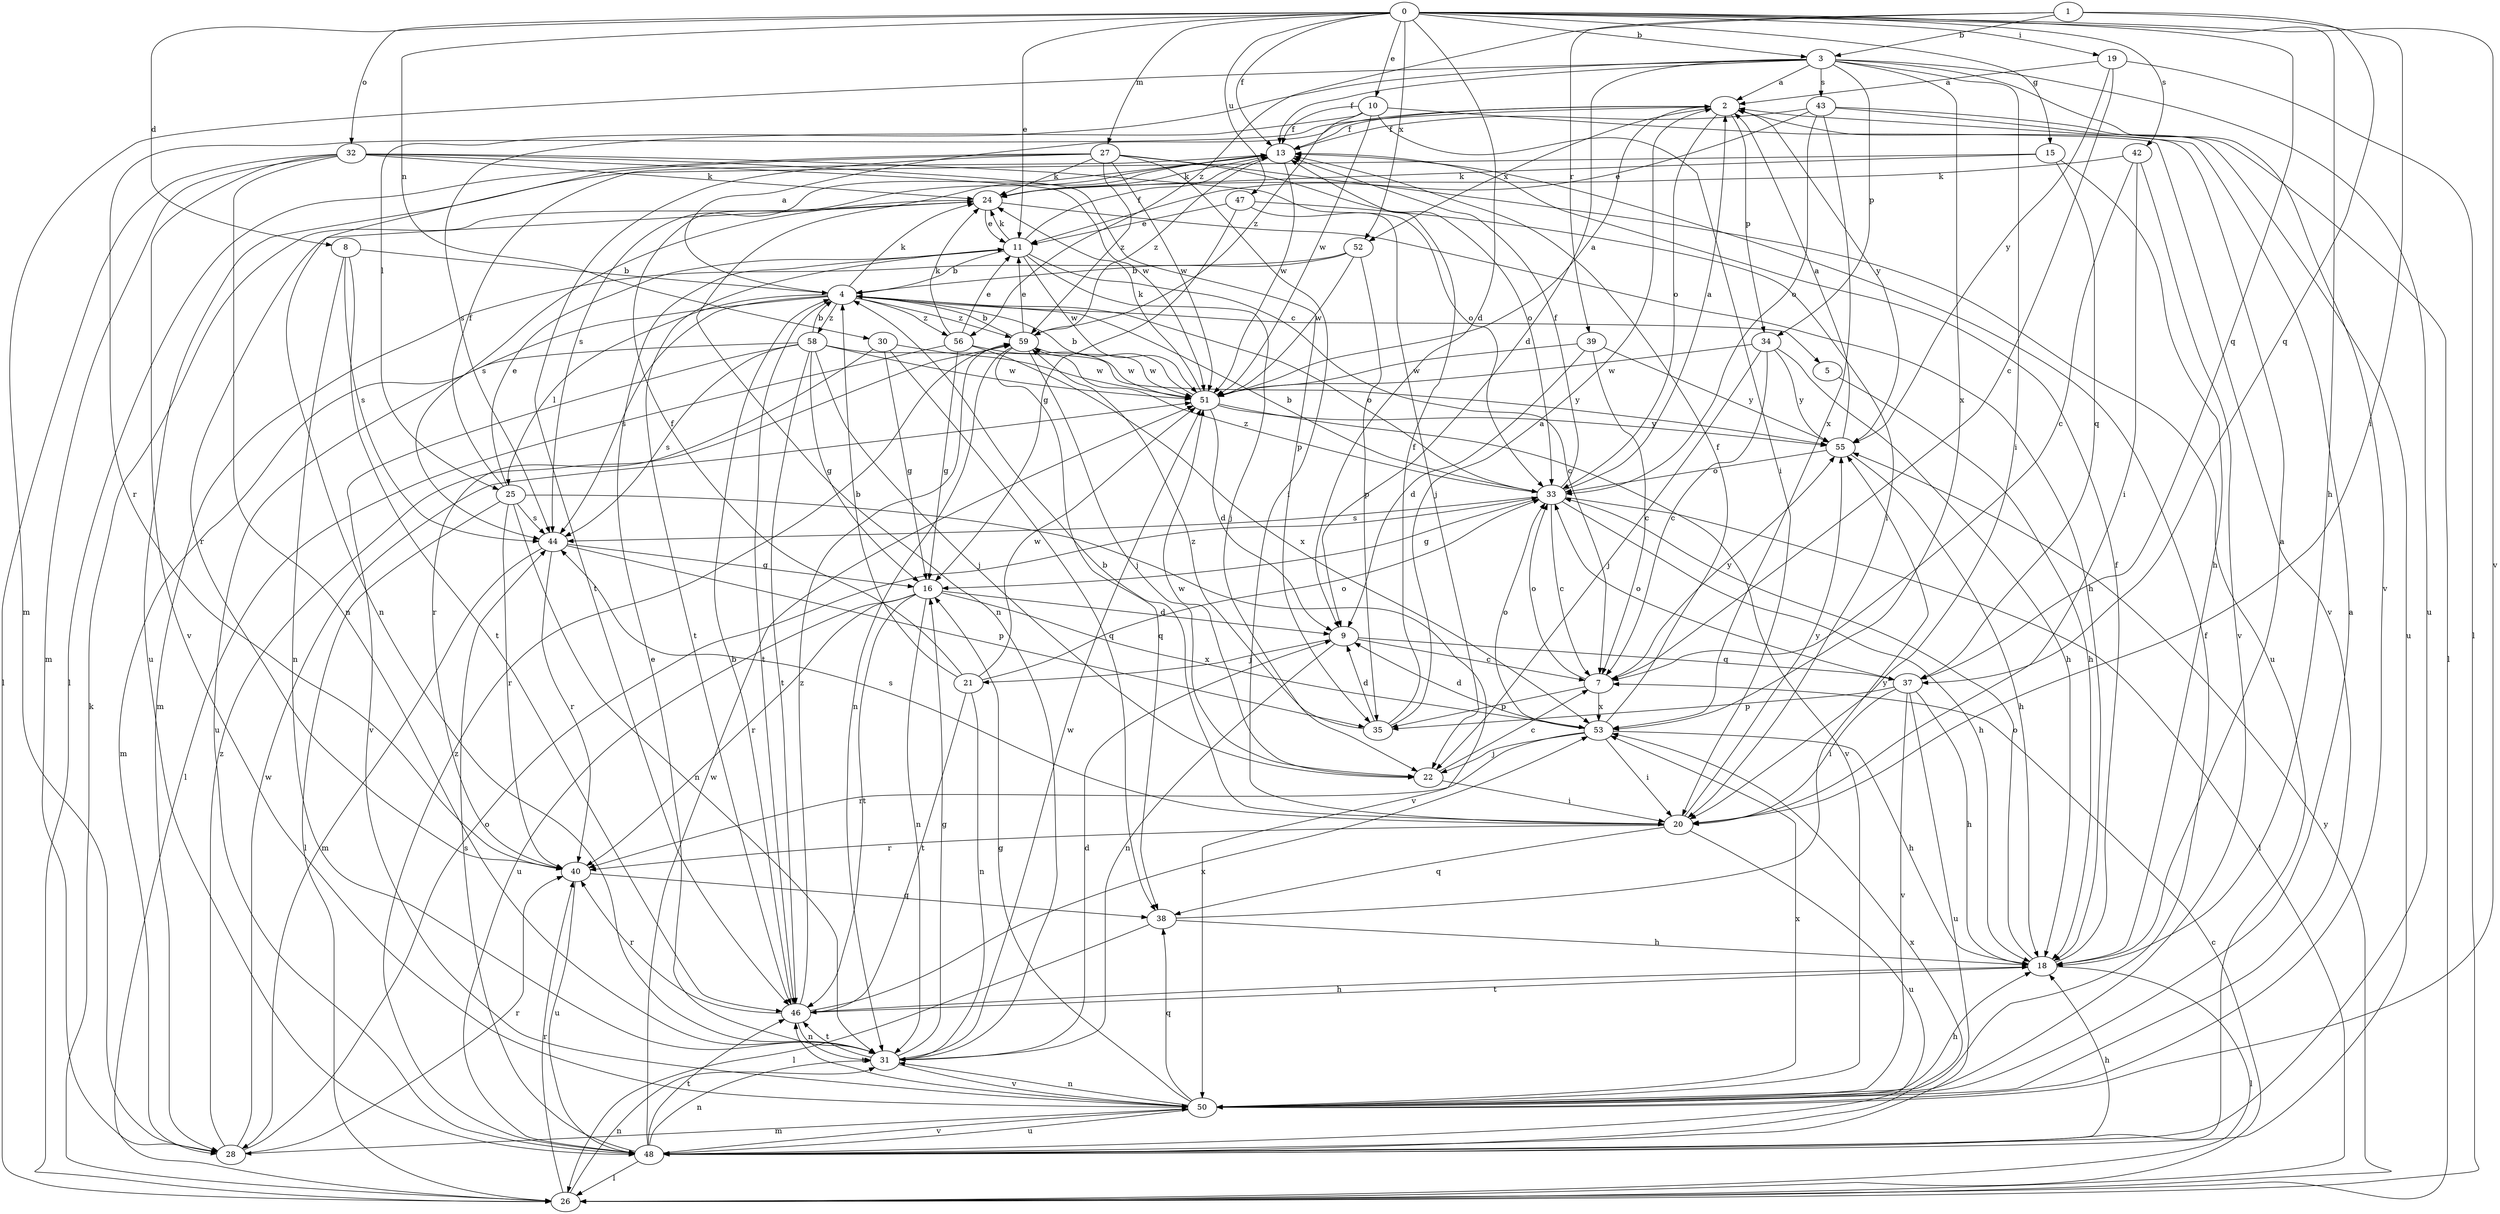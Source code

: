strict digraph  {
0;
1;
2;
3;
4;
5;
7;
8;
9;
10;
11;
13;
15;
16;
18;
19;
20;
21;
22;
24;
25;
26;
27;
28;
30;
31;
32;
33;
34;
35;
37;
38;
39;
40;
42;
43;
44;
46;
47;
48;
50;
51;
52;
53;
55;
56;
58;
59;
0 -> 3  [label=b];
0 -> 8  [label=d];
0 -> 9  [label=d];
0 -> 10  [label=e];
0 -> 11  [label=e];
0 -> 13  [label=f];
0 -> 15  [label=g];
0 -> 18  [label=h];
0 -> 19  [label=i];
0 -> 27  [label=m];
0 -> 30  [label=n];
0 -> 32  [label=o];
0 -> 37  [label=q];
0 -> 42  [label=s];
0 -> 47  [label=u];
0 -> 50  [label=v];
0 -> 52  [label=x];
1 -> 3  [label=b];
1 -> 20  [label=i];
1 -> 37  [label=q];
1 -> 39  [label=r];
1 -> 56  [label=z];
2 -> 13  [label=f];
2 -> 33  [label=o];
2 -> 34  [label=p];
2 -> 40  [label=r];
2 -> 52  [label=x];
2 -> 55  [label=y];
3 -> 2  [label=a];
3 -> 9  [label=d];
3 -> 13  [label=f];
3 -> 20  [label=i];
3 -> 25  [label=l];
3 -> 28  [label=m];
3 -> 34  [label=p];
3 -> 43  [label=s];
3 -> 48  [label=u];
3 -> 50  [label=v];
3 -> 53  [label=x];
4 -> 2  [label=a];
4 -> 5  [label=c];
4 -> 24  [label=k];
4 -> 25  [label=l];
4 -> 33  [label=o];
4 -> 44  [label=s];
4 -> 46  [label=t];
4 -> 48  [label=u];
4 -> 56  [label=z];
4 -> 58  [label=z];
4 -> 59  [label=z];
5 -> 18  [label=h];
7 -> 33  [label=o];
7 -> 35  [label=p];
7 -> 53  [label=x];
7 -> 55  [label=y];
8 -> 4  [label=b];
8 -> 31  [label=n];
8 -> 44  [label=s];
8 -> 46  [label=t];
9 -> 7  [label=c];
9 -> 21  [label=j];
9 -> 31  [label=n];
9 -> 37  [label=q];
10 -> 13  [label=f];
10 -> 20  [label=i];
10 -> 44  [label=s];
10 -> 50  [label=v];
10 -> 51  [label=w];
10 -> 59  [label=z];
11 -> 4  [label=b];
11 -> 7  [label=c];
11 -> 13  [label=f];
11 -> 22  [label=j];
11 -> 24  [label=k];
11 -> 46  [label=t];
11 -> 51  [label=w];
13 -> 24  [label=k];
13 -> 31  [label=n];
13 -> 44  [label=s];
13 -> 51  [label=w];
13 -> 59  [label=z];
15 -> 18  [label=h];
15 -> 24  [label=k];
15 -> 37  [label=q];
15 -> 48  [label=u];
16 -> 9  [label=d];
16 -> 31  [label=n];
16 -> 40  [label=r];
16 -> 46  [label=t];
16 -> 48  [label=u];
16 -> 53  [label=x];
18 -> 2  [label=a];
18 -> 13  [label=f];
18 -> 26  [label=l];
18 -> 33  [label=o];
18 -> 46  [label=t];
19 -> 2  [label=a];
19 -> 7  [label=c];
19 -> 26  [label=l];
19 -> 55  [label=y];
20 -> 4  [label=b];
20 -> 38  [label=q];
20 -> 40  [label=r];
20 -> 44  [label=s];
20 -> 48  [label=u];
20 -> 55  [label=y];
21 -> 4  [label=b];
21 -> 13  [label=f];
21 -> 31  [label=n];
21 -> 33  [label=o];
21 -> 46  [label=t];
21 -> 51  [label=w];
22 -> 7  [label=c];
22 -> 20  [label=i];
22 -> 51  [label=w];
24 -> 11  [label=e];
24 -> 18  [label=h];
24 -> 40  [label=r];
24 -> 44  [label=s];
25 -> 11  [label=e];
25 -> 13  [label=f];
25 -> 26  [label=l];
25 -> 31  [label=n];
25 -> 40  [label=r];
25 -> 44  [label=s];
25 -> 50  [label=v];
26 -> 7  [label=c];
26 -> 24  [label=k];
26 -> 31  [label=n];
26 -> 40  [label=r];
26 -> 55  [label=y];
27 -> 20  [label=i];
27 -> 24  [label=k];
27 -> 26  [label=l];
27 -> 31  [label=n];
27 -> 33  [label=o];
27 -> 46  [label=t];
27 -> 48  [label=u];
27 -> 51  [label=w];
27 -> 59  [label=z];
28 -> 33  [label=o];
28 -> 40  [label=r];
28 -> 51  [label=w];
28 -> 59  [label=z];
30 -> 16  [label=g];
30 -> 38  [label=q];
30 -> 40  [label=r];
30 -> 51  [label=w];
31 -> 9  [label=d];
31 -> 11  [label=e];
31 -> 16  [label=g];
31 -> 46  [label=t];
31 -> 50  [label=v];
31 -> 51  [label=w];
32 -> 24  [label=k];
32 -> 26  [label=l];
32 -> 28  [label=m];
32 -> 31  [label=n];
32 -> 33  [label=o];
32 -> 35  [label=p];
32 -> 50  [label=v];
32 -> 51  [label=w];
33 -> 2  [label=a];
33 -> 4  [label=b];
33 -> 7  [label=c];
33 -> 13  [label=f];
33 -> 16  [label=g];
33 -> 18  [label=h];
33 -> 26  [label=l];
33 -> 44  [label=s];
33 -> 59  [label=z];
34 -> 7  [label=c];
34 -> 18  [label=h];
34 -> 22  [label=j];
34 -> 51  [label=w];
34 -> 55  [label=y];
35 -> 2  [label=a];
35 -> 9  [label=d];
35 -> 13  [label=f];
35 -> 59  [label=z];
37 -> 18  [label=h];
37 -> 20  [label=i];
37 -> 33  [label=o];
37 -> 35  [label=p];
37 -> 48  [label=u];
37 -> 50  [label=v];
38 -> 18  [label=h];
38 -> 26  [label=l];
38 -> 55  [label=y];
39 -> 7  [label=c];
39 -> 9  [label=d];
39 -> 51  [label=w];
39 -> 55  [label=y];
40 -> 38  [label=q];
40 -> 48  [label=u];
42 -> 7  [label=c];
42 -> 20  [label=i];
42 -> 24  [label=k];
42 -> 50  [label=v];
43 -> 11  [label=e];
43 -> 13  [label=f];
43 -> 26  [label=l];
43 -> 33  [label=o];
43 -> 48  [label=u];
43 -> 53  [label=x];
44 -> 16  [label=g];
44 -> 28  [label=m];
44 -> 35  [label=p];
44 -> 40  [label=r];
46 -> 4  [label=b];
46 -> 18  [label=h];
46 -> 31  [label=n];
46 -> 40  [label=r];
46 -> 53  [label=x];
46 -> 59  [label=z];
47 -> 11  [label=e];
47 -> 16  [label=g];
47 -> 20  [label=i];
47 -> 22  [label=j];
48 -> 18  [label=h];
48 -> 26  [label=l];
48 -> 31  [label=n];
48 -> 44  [label=s];
48 -> 46  [label=t];
48 -> 50  [label=v];
48 -> 51  [label=w];
48 -> 53  [label=x];
48 -> 59  [label=z];
50 -> 2  [label=a];
50 -> 13  [label=f];
50 -> 16  [label=g];
50 -> 18  [label=h];
50 -> 28  [label=m];
50 -> 31  [label=n];
50 -> 38  [label=q];
50 -> 46  [label=t];
50 -> 48  [label=u];
50 -> 53  [label=x];
51 -> 2  [label=a];
51 -> 4  [label=b];
51 -> 9  [label=d];
51 -> 24  [label=k];
51 -> 50  [label=v];
51 -> 55  [label=y];
52 -> 4  [label=b];
52 -> 28  [label=m];
52 -> 35  [label=p];
52 -> 51  [label=w];
53 -> 9  [label=d];
53 -> 13  [label=f];
53 -> 18  [label=h];
53 -> 20  [label=i];
53 -> 22  [label=j];
53 -> 33  [label=o];
53 -> 40  [label=r];
55 -> 2  [label=a];
55 -> 18  [label=h];
55 -> 33  [label=o];
56 -> 11  [label=e];
56 -> 16  [label=g];
56 -> 24  [label=k];
56 -> 26  [label=l];
56 -> 51  [label=w];
56 -> 53  [label=x];
58 -> 4  [label=b];
58 -> 16  [label=g];
58 -> 22  [label=j];
58 -> 28  [label=m];
58 -> 44  [label=s];
58 -> 46  [label=t];
58 -> 50  [label=v];
58 -> 51  [label=w];
58 -> 55  [label=y];
59 -> 4  [label=b];
59 -> 11  [label=e];
59 -> 22  [label=j];
59 -> 31  [label=n];
59 -> 38  [label=q];
59 -> 51  [label=w];
}
